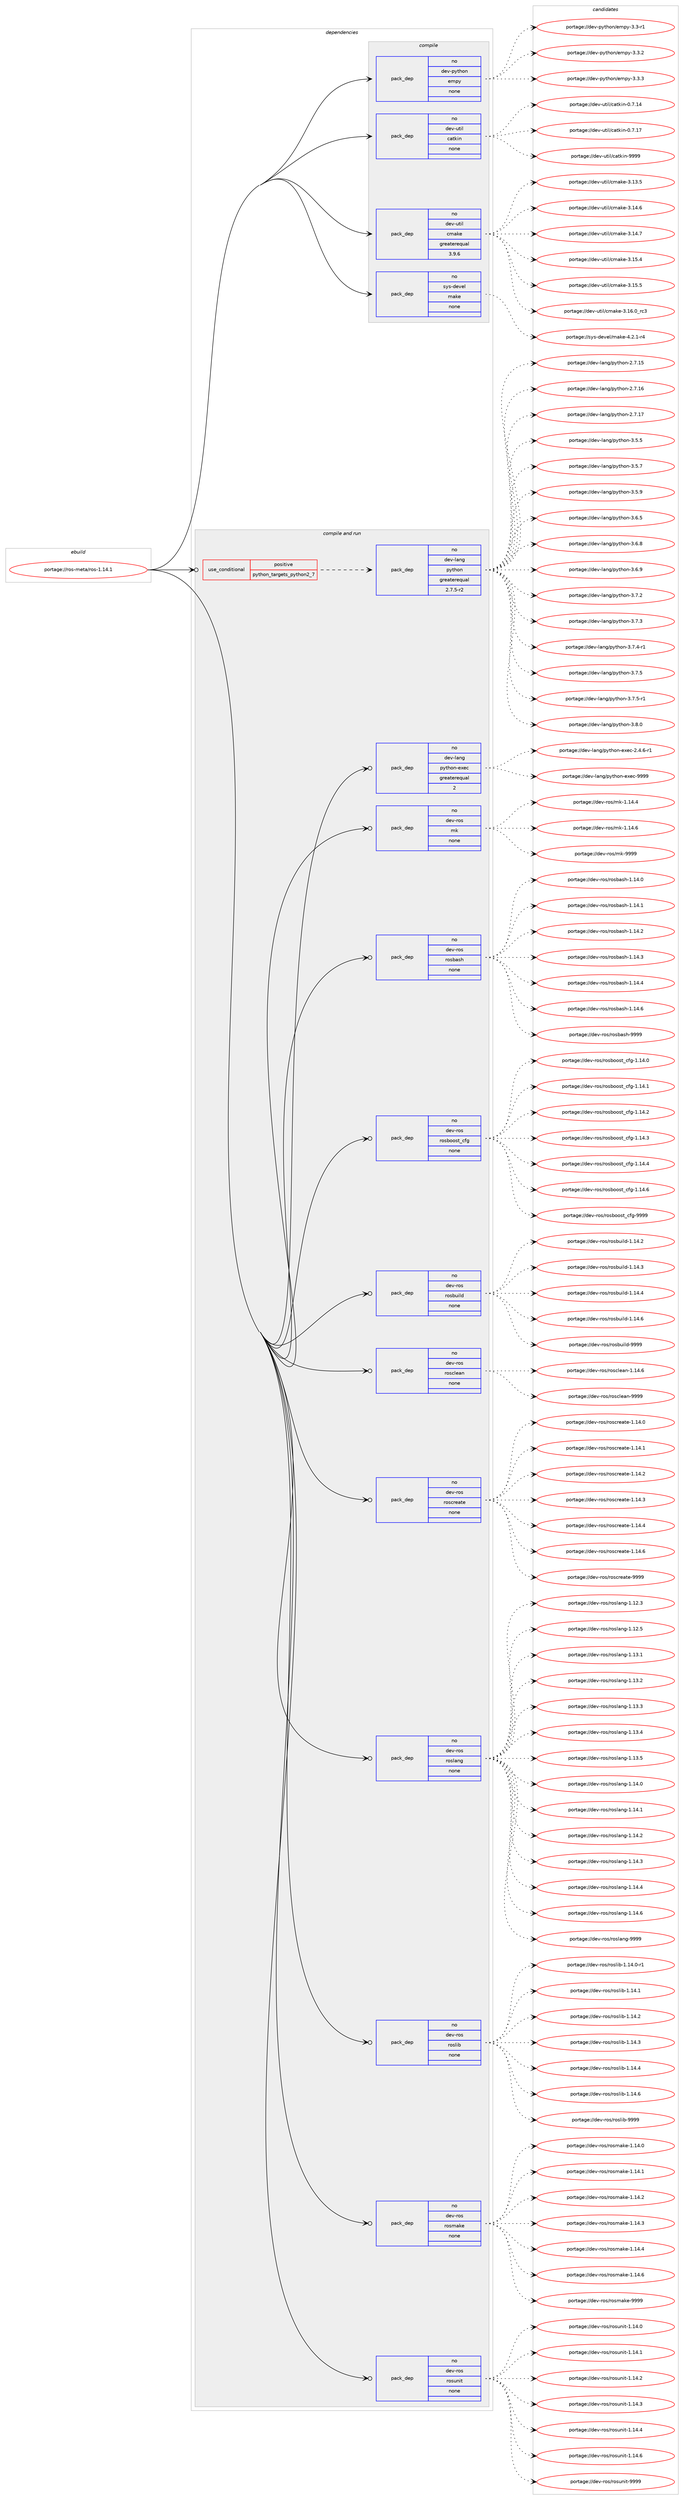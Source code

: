 digraph prolog {

# *************
# Graph options
# *************

newrank=true;
concentrate=true;
compound=true;
graph [rankdir=LR,fontname=Helvetica,fontsize=10,ranksep=1.5];#, ranksep=2.5, nodesep=0.2];
edge  [arrowhead=vee];
node  [fontname=Helvetica,fontsize=10];

# **********
# The ebuild
# **********

subgraph cluster_leftcol {
color=gray;
rank=same;
label=<<i>ebuild</i>>;
id [label="portage://ros-meta/ros-1.14.1", color=red, width=4, href="../ros-meta/ros-1.14.1.svg"];
}

# ****************
# The dependencies
# ****************

subgraph cluster_midcol {
color=gray;
label=<<i>dependencies</i>>;
subgraph cluster_compile {
fillcolor="#eeeeee";
style=filled;
label=<<i>compile</i>>;
subgraph pack279398 {
dependency380734 [label=<<TABLE BORDER="0" CELLBORDER="1" CELLSPACING="0" CELLPADDING="4" WIDTH="220"><TR><TD ROWSPAN="6" CELLPADDING="30">pack_dep</TD></TR><TR><TD WIDTH="110">no</TD></TR><TR><TD>dev-python</TD></TR><TR><TD>empy</TD></TR><TR><TD>none</TD></TR><TR><TD></TD></TR></TABLE>>, shape=none, color=blue];
}
id:e -> dependency380734:w [weight=20,style="solid",arrowhead="vee"];
subgraph pack279399 {
dependency380735 [label=<<TABLE BORDER="0" CELLBORDER="1" CELLSPACING="0" CELLPADDING="4" WIDTH="220"><TR><TD ROWSPAN="6" CELLPADDING="30">pack_dep</TD></TR><TR><TD WIDTH="110">no</TD></TR><TR><TD>dev-util</TD></TR><TR><TD>catkin</TD></TR><TR><TD>none</TD></TR><TR><TD></TD></TR></TABLE>>, shape=none, color=blue];
}
id:e -> dependency380735:w [weight=20,style="solid",arrowhead="vee"];
subgraph pack279400 {
dependency380736 [label=<<TABLE BORDER="0" CELLBORDER="1" CELLSPACING="0" CELLPADDING="4" WIDTH="220"><TR><TD ROWSPAN="6" CELLPADDING="30">pack_dep</TD></TR><TR><TD WIDTH="110">no</TD></TR><TR><TD>dev-util</TD></TR><TR><TD>cmake</TD></TR><TR><TD>greaterequal</TD></TR><TR><TD>3.9.6</TD></TR></TABLE>>, shape=none, color=blue];
}
id:e -> dependency380736:w [weight=20,style="solid",arrowhead="vee"];
subgraph pack279401 {
dependency380737 [label=<<TABLE BORDER="0" CELLBORDER="1" CELLSPACING="0" CELLPADDING="4" WIDTH="220"><TR><TD ROWSPAN="6" CELLPADDING="30">pack_dep</TD></TR><TR><TD WIDTH="110">no</TD></TR><TR><TD>sys-devel</TD></TR><TR><TD>make</TD></TR><TR><TD>none</TD></TR><TR><TD></TD></TR></TABLE>>, shape=none, color=blue];
}
id:e -> dependency380737:w [weight=20,style="solid",arrowhead="vee"];
}
subgraph cluster_compileandrun {
fillcolor="#eeeeee";
style=filled;
label=<<i>compile and run</i>>;
subgraph cond94918 {
dependency380738 [label=<<TABLE BORDER="0" CELLBORDER="1" CELLSPACING="0" CELLPADDING="4"><TR><TD ROWSPAN="3" CELLPADDING="10">use_conditional</TD></TR><TR><TD>positive</TD></TR><TR><TD>python_targets_python2_7</TD></TR></TABLE>>, shape=none, color=red];
subgraph pack279402 {
dependency380739 [label=<<TABLE BORDER="0" CELLBORDER="1" CELLSPACING="0" CELLPADDING="4" WIDTH="220"><TR><TD ROWSPAN="6" CELLPADDING="30">pack_dep</TD></TR><TR><TD WIDTH="110">no</TD></TR><TR><TD>dev-lang</TD></TR><TR><TD>python</TD></TR><TR><TD>greaterequal</TD></TR><TR><TD>2.7.5-r2</TD></TR></TABLE>>, shape=none, color=blue];
}
dependency380738:e -> dependency380739:w [weight=20,style="dashed",arrowhead="vee"];
}
id:e -> dependency380738:w [weight=20,style="solid",arrowhead="odotvee"];
subgraph pack279403 {
dependency380740 [label=<<TABLE BORDER="0" CELLBORDER="1" CELLSPACING="0" CELLPADDING="4" WIDTH="220"><TR><TD ROWSPAN="6" CELLPADDING="30">pack_dep</TD></TR><TR><TD WIDTH="110">no</TD></TR><TR><TD>dev-lang</TD></TR><TR><TD>python-exec</TD></TR><TR><TD>greaterequal</TD></TR><TR><TD>2</TD></TR></TABLE>>, shape=none, color=blue];
}
id:e -> dependency380740:w [weight=20,style="solid",arrowhead="odotvee"];
subgraph pack279404 {
dependency380741 [label=<<TABLE BORDER="0" CELLBORDER="1" CELLSPACING="0" CELLPADDING="4" WIDTH="220"><TR><TD ROWSPAN="6" CELLPADDING="30">pack_dep</TD></TR><TR><TD WIDTH="110">no</TD></TR><TR><TD>dev-ros</TD></TR><TR><TD>mk</TD></TR><TR><TD>none</TD></TR><TR><TD></TD></TR></TABLE>>, shape=none, color=blue];
}
id:e -> dependency380741:w [weight=20,style="solid",arrowhead="odotvee"];
subgraph pack279405 {
dependency380742 [label=<<TABLE BORDER="0" CELLBORDER="1" CELLSPACING="0" CELLPADDING="4" WIDTH="220"><TR><TD ROWSPAN="6" CELLPADDING="30">pack_dep</TD></TR><TR><TD WIDTH="110">no</TD></TR><TR><TD>dev-ros</TD></TR><TR><TD>rosbash</TD></TR><TR><TD>none</TD></TR><TR><TD></TD></TR></TABLE>>, shape=none, color=blue];
}
id:e -> dependency380742:w [weight=20,style="solid",arrowhead="odotvee"];
subgraph pack279406 {
dependency380743 [label=<<TABLE BORDER="0" CELLBORDER="1" CELLSPACING="0" CELLPADDING="4" WIDTH="220"><TR><TD ROWSPAN="6" CELLPADDING="30">pack_dep</TD></TR><TR><TD WIDTH="110">no</TD></TR><TR><TD>dev-ros</TD></TR><TR><TD>rosboost_cfg</TD></TR><TR><TD>none</TD></TR><TR><TD></TD></TR></TABLE>>, shape=none, color=blue];
}
id:e -> dependency380743:w [weight=20,style="solid",arrowhead="odotvee"];
subgraph pack279407 {
dependency380744 [label=<<TABLE BORDER="0" CELLBORDER="1" CELLSPACING="0" CELLPADDING="4" WIDTH="220"><TR><TD ROWSPAN="6" CELLPADDING="30">pack_dep</TD></TR><TR><TD WIDTH="110">no</TD></TR><TR><TD>dev-ros</TD></TR><TR><TD>rosbuild</TD></TR><TR><TD>none</TD></TR><TR><TD></TD></TR></TABLE>>, shape=none, color=blue];
}
id:e -> dependency380744:w [weight=20,style="solid",arrowhead="odotvee"];
subgraph pack279408 {
dependency380745 [label=<<TABLE BORDER="0" CELLBORDER="1" CELLSPACING="0" CELLPADDING="4" WIDTH="220"><TR><TD ROWSPAN="6" CELLPADDING="30">pack_dep</TD></TR><TR><TD WIDTH="110">no</TD></TR><TR><TD>dev-ros</TD></TR><TR><TD>rosclean</TD></TR><TR><TD>none</TD></TR><TR><TD></TD></TR></TABLE>>, shape=none, color=blue];
}
id:e -> dependency380745:w [weight=20,style="solid",arrowhead="odotvee"];
subgraph pack279409 {
dependency380746 [label=<<TABLE BORDER="0" CELLBORDER="1" CELLSPACING="0" CELLPADDING="4" WIDTH="220"><TR><TD ROWSPAN="6" CELLPADDING="30">pack_dep</TD></TR><TR><TD WIDTH="110">no</TD></TR><TR><TD>dev-ros</TD></TR><TR><TD>roscreate</TD></TR><TR><TD>none</TD></TR><TR><TD></TD></TR></TABLE>>, shape=none, color=blue];
}
id:e -> dependency380746:w [weight=20,style="solid",arrowhead="odotvee"];
subgraph pack279410 {
dependency380747 [label=<<TABLE BORDER="0" CELLBORDER="1" CELLSPACING="0" CELLPADDING="4" WIDTH="220"><TR><TD ROWSPAN="6" CELLPADDING="30">pack_dep</TD></TR><TR><TD WIDTH="110">no</TD></TR><TR><TD>dev-ros</TD></TR><TR><TD>roslang</TD></TR><TR><TD>none</TD></TR><TR><TD></TD></TR></TABLE>>, shape=none, color=blue];
}
id:e -> dependency380747:w [weight=20,style="solid",arrowhead="odotvee"];
subgraph pack279411 {
dependency380748 [label=<<TABLE BORDER="0" CELLBORDER="1" CELLSPACING="0" CELLPADDING="4" WIDTH="220"><TR><TD ROWSPAN="6" CELLPADDING="30">pack_dep</TD></TR><TR><TD WIDTH="110">no</TD></TR><TR><TD>dev-ros</TD></TR><TR><TD>roslib</TD></TR><TR><TD>none</TD></TR><TR><TD></TD></TR></TABLE>>, shape=none, color=blue];
}
id:e -> dependency380748:w [weight=20,style="solid",arrowhead="odotvee"];
subgraph pack279412 {
dependency380749 [label=<<TABLE BORDER="0" CELLBORDER="1" CELLSPACING="0" CELLPADDING="4" WIDTH="220"><TR><TD ROWSPAN="6" CELLPADDING="30">pack_dep</TD></TR><TR><TD WIDTH="110">no</TD></TR><TR><TD>dev-ros</TD></TR><TR><TD>rosmake</TD></TR><TR><TD>none</TD></TR><TR><TD></TD></TR></TABLE>>, shape=none, color=blue];
}
id:e -> dependency380749:w [weight=20,style="solid",arrowhead="odotvee"];
subgraph pack279413 {
dependency380750 [label=<<TABLE BORDER="0" CELLBORDER="1" CELLSPACING="0" CELLPADDING="4" WIDTH="220"><TR><TD ROWSPAN="6" CELLPADDING="30">pack_dep</TD></TR><TR><TD WIDTH="110">no</TD></TR><TR><TD>dev-ros</TD></TR><TR><TD>rosunit</TD></TR><TR><TD>none</TD></TR><TR><TD></TD></TR></TABLE>>, shape=none, color=blue];
}
id:e -> dependency380750:w [weight=20,style="solid",arrowhead="odotvee"];
}
subgraph cluster_run {
fillcolor="#eeeeee";
style=filled;
label=<<i>run</i>>;
}
}

# **************
# The candidates
# **************

subgraph cluster_choices {
rank=same;
color=gray;
label=<<i>candidates</i>>;

subgraph choice279398 {
color=black;
nodesep=1;
choiceportage1001011184511212111610411111047101109112121455146514511449 [label="portage://dev-python/empy-3.3-r1", color=red, width=4,href="../dev-python/empy-3.3-r1.svg"];
choiceportage1001011184511212111610411111047101109112121455146514650 [label="portage://dev-python/empy-3.3.2", color=red, width=4,href="../dev-python/empy-3.3.2.svg"];
choiceportage1001011184511212111610411111047101109112121455146514651 [label="portage://dev-python/empy-3.3.3", color=red, width=4,href="../dev-python/empy-3.3.3.svg"];
dependency380734:e -> choiceportage1001011184511212111610411111047101109112121455146514511449:w [style=dotted,weight="100"];
dependency380734:e -> choiceportage1001011184511212111610411111047101109112121455146514650:w [style=dotted,weight="100"];
dependency380734:e -> choiceportage1001011184511212111610411111047101109112121455146514651:w [style=dotted,weight="100"];
}
subgraph choice279399 {
color=black;
nodesep=1;
choiceportage1001011184511711610510847999711610710511045484655464952 [label="portage://dev-util/catkin-0.7.14", color=red, width=4,href="../dev-util/catkin-0.7.14.svg"];
choiceportage1001011184511711610510847999711610710511045484655464955 [label="portage://dev-util/catkin-0.7.17", color=red, width=4,href="../dev-util/catkin-0.7.17.svg"];
choiceportage100101118451171161051084799971161071051104557575757 [label="portage://dev-util/catkin-9999", color=red, width=4,href="../dev-util/catkin-9999.svg"];
dependency380735:e -> choiceportage1001011184511711610510847999711610710511045484655464952:w [style=dotted,weight="100"];
dependency380735:e -> choiceportage1001011184511711610510847999711610710511045484655464955:w [style=dotted,weight="100"];
dependency380735:e -> choiceportage100101118451171161051084799971161071051104557575757:w [style=dotted,weight="100"];
}
subgraph choice279400 {
color=black;
nodesep=1;
choiceportage1001011184511711610510847991099710710145514649514653 [label="portage://dev-util/cmake-3.13.5", color=red, width=4,href="../dev-util/cmake-3.13.5.svg"];
choiceportage1001011184511711610510847991099710710145514649524654 [label="portage://dev-util/cmake-3.14.6", color=red, width=4,href="../dev-util/cmake-3.14.6.svg"];
choiceportage1001011184511711610510847991099710710145514649524655 [label="portage://dev-util/cmake-3.14.7", color=red, width=4,href="../dev-util/cmake-3.14.7.svg"];
choiceportage1001011184511711610510847991099710710145514649534652 [label="portage://dev-util/cmake-3.15.4", color=red, width=4,href="../dev-util/cmake-3.15.4.svg"];
choiceportage1001011184511711610510847991099710710145514649534653 [label="portage://dev-util/cmake-3.15.5", color=red, width=4,href="../dev-util/cmake-3.15.5.svg"];
choiceportage1001011184511711610510847991099710710145514649544648951149951 [label="portage://dev-util/cmake-3.16.0_rc3", color=red, width=4,href="../dev-util/cmake-3.16.0_rc3.svg"];
dependency380736:e -> choiceportage1001011184511711610510847991099710710145514649514653:w [style=dotted,weight="100"];
dependency380736:e -> choiceportage1001011184511711610510847991099710710145514649524654:w [style=dotted,weight="100"];
dependency380736:e -> choiceportage1001011184511711610510847991099710710145514649524655:w [style=dotted,weight="100"];
dependency380736:e -> choiceportage1001011184511711610510847991099710710145514649534652:w [style=dotted,weight="100"];
dependency380736:e -> choiceportage1001011184511711610510847991099710710145514649534653:w [style=dotted,weight="100"];
dependency380736:e -> choiceportage1001011184511711610510847991099710710145514649544648951149951:w [style=dotted,weight="100"];
}
subgraph choice279401 {
color=black;
nodesep=1;
choiceportage1151211154510010111810110847109971071014552465046494511452 [label="portage://sys-devel/make-4.2.1-r4", color=red, width=4,href="../sys-devel/make-4.2.1-r4.svg"];
dependency380737:e -> choiceportage1151211154510010111810110847109971071014552465046494511452:w [style=dotted,weight="100"];
}
subgraph choice279402 {
color=black;
nodesep=1;
choiceportage10010111845108971101034711212111610411111045504655464953 [label="portage://dev-lang/python-2.7.15", color=red, width=4,href="../dev-lang/python-2.7.15.svg"];
choiceportage10010111845108971101034711212111610411111045504655464954 [label="portage://dev-lang/python-2.7.16", color=red, width=4,href="../dev-lang/python-2.7.16.svg"];
choiceportage10010111845108971101034711212111610411111045504655464955 [label="portage://dev-lang/python-2.7.17", color=red, width=4,href="../dev-lang/python-2.7.17.svg"];
choiceportage100101118451089711010347112121116104111110455146534653 [label="portage://dev-lang/python-3.5.5", color=red, width=4,href="../dev-lang/python-3.5.5.svg"];
choiceportage100101118451089711010347112121116104111110455146534655 [label="portage://dev-lang/python-3.5.7", color=red, width=4,href="../dev-lang/python-3.5.7.svg"];
choiceportage100101118451089711010347112121116104111110455146534657 [label="portage://dev-lang/python-3.5.9", color=red, width=4,href="../dev-lang/python-3.5.9.svg"];
choiceportage100101118451089711010347112121116104111110455146544653 [label="portage://dev-lang/python-3.6.5", color=red, width=4,href="../dev-lang/python-3.6.5.svg"];
choiceportage100101118451089711010347112121116104111110455146544656 [label="portage://dev-lang/python-3.6.8", color=red, width=4,href="../dev-lang/python-3.6.8.svg"];
choiceportage100101118451089711010347112121116104111110455146544657 [label="portage://dev-lang/python-3.6.9", color=red, width=4,href="../dev-lang/python-3.6.9.svg"];
choiceportage100101118451089711010347112121116104111110455146554650 [label="portage://dev-lang/python-3.7.2", color=red, width=4,href="../dev-lang/python-3.7.2.svg"];
choiceportage100101118451089711010347112121116104111110455146554651 [label="portage://dev-lang/python-3.7.3", color=red, width=4,href="../dev-lang/python-3.7.3.svg"];
choiceportage1001011184510897110103471121211161041111104551465546524511449 [label="portage://dev-lang/python-3.7.4-r1", color=red, width=4,href="../dev-lang/python-3.7.4-r1.svg"];
choiceportage100101118451089711010347112121116104111110455146554653 [label="portage://dev-lang/python-3.7.5", color=red, width=4,href="../dev-lang/python-3.7.5.svg"];
choiceportage1001011184510897110103471121211161041111104551465546534511449 [label="portage://dev-lang/python-3.7.5-r1", color=red, width=4,href="../dev-lang/python-3.7.5-r1.svg"];
choiceportage100101118451089711010347112121116104111110455146564648 [label="portage://dev-lang/python-3.8.0", color=red, width=4,href="../dev-lang/python-3.8.0.svg"];
dependency380739:e -> choiceportage10010111845108971101034711212111610411111045504655464953:w [style=dotted,weight="100"];
dependency380739:e -> choiceportage10010111845108971101034711212111610411111045504655464954:w [style=dotted,weight="100"];
dependency380739:e -> choiceportage10010111845108971101034711212111610411111045504655464955:w [style=dotted,weight="100"];
dependency380739:e -> choiceportage100101118451089711010347112121116104111110455146534653:w [style=dotted,weight="100"];
dependency380739:e -> choiceportage100101118451089711010347112121116104111110455146534655:w [style=dotted,weight="100"];
dependency380739:e -> choiceportage100101118451089711010347112121116104111110455146534657:w [style=dotted,weight="100"];
dependency380739:e -> choiceportage100101118451089711010347112121116104111110455146544653:w [style=dotted,weight="100"];
dependency380739:e -> choiceportage100101118451089711010347112121116104111110455146544656:w [style=dotted,weight="100"];
dependency380739:e -> choiceportage100101118451089711010347112121116104111110455146544657:w [style=dotted,weight="100"];
dependency380739:e -> choiceportage100101118451089711010347112121116104111110455146554650:w [style=dotted,weight="100"];
dependency380739:e -> choiceportage100101118451089711010347112121116104111110455146554651:w [style=dotted,weight="100"];
dependency380739:e -> choiceportage1001011184510897110103471121211161041111104551465546524511449:w [style=dotted,weight="100"];
dependency380739:e -> choiceportage100101118451089711010347112121116104111110455146554653:w [style=dotted,weight="100"];
dependency380739:e -> choiceportage1001011184510897110103471121211161041111104551465546534511449:w [style=dotted,weight="100"];
dependency380739:e -> choiceportage100101118451089711010347112121116104111110455146564648:w [style=dotted,weight="100"];
}
subgraph choice279403 {
color=black;
nodesep=1;
choiceportage10010111845108971101034711212111610411111045101120101994550465246544511449 [label="portage://dev-lang/python-exec-2.4.6-r1", color=red, width=4,href="../dev-lang/python-exec-2.4.6-r1.svg"];
choiceportage10010111845108971101034711212111610411111045101120101994557575757 [label="portage://dev-lang/python-exec-9999", color=red, width=4,href="../dev-lang/python-exec-9999.svg"];
dependency380740:e -> choiceportage10010111845108971101034711212111610411111045101120101994550465246544511449:w [style=dotted,weight="100"];
dependency380740:e -> choiceportage10010111845108971101034711212111610411111045101120101994557575757:w [style=dotted,weight="100"];
}
subgraph choice279404 {
color=black;
nodesep=1;
choiceportage100101118451141111154710910745494649524652 [label="portage://dev-ros/mk-1.14.4", color=red, width=4,href="../dev-ros/mk-1.14.4.svg"];
choiceportage100101118451141111154710910745494649524654 [label="portage://dev-ros/mk-1.14.6", color=red, width=4,href="../dev-ros/mk-1.14.6.svg"];
choiceportage10010111845114111115471091074557575757 [label="portage://dev-ros/mk-9999", color=red, width=4,href="../dev-ros/mk-9999.svg"];
dependency380741:e -> choiceportage100101118451141111154710910745494649524652:w [style=dotted,weight="100"];
dependency380741:e -> choiceportage100101118451141111154710910745494649524654:w [style=dotted,weight="100"];
dependency380741:e -> choiceportage10010111845114111115471091074557575757:w [style=dotted,weight="100"];
}
subgraph choice279405 {
color=black;
nodesep=1;
choiceportage1001011184511411111547114111115989711510445494649524648 [label="portage://dev-ros/rosbash-1.14.0", color=red, width=4,href="../dev-ros/rosbash-1.14.0.svg"];
choiceportage1001011184511411111547114111115989711510445494649524649 [label="portage://dev-ros/rosbash-1.14.1", color=red, width=4,href="../dev-ros/rosbash-1.14.1.svg"];
choiceportage1001011184511411111547114111115989711510445494649524650 [label="portage://dev-ros/rosbash-1.14.2", color=red, width=4,href="../dev-ros/rosbash-1.14.2.svg"];
choiceportage1001011184511411111547114111115989711510445494649524651 [label="portage://dev-ros/rosbash-1.14.3", color=red, width=4,href="../dev-ros/rosbash-1.14.3.svg"];
choiceportage1001011184511411111547114111115989711510445494649524652 [label="portage://dev-ros/rosbash-1.14.4", color=red, width=4,href="../dev-ros/rosbash-1.14.4.svg"];
choiceportage1001011184511411111547114111115989711510445494649524654 [label="portage://dev-ros/rosbash-1.14.6", color=red, width=4,href="../dev-ros/rosbash-1.14.6.svg"];
choiceportage100101118451141111154711411111598971151044557575757 [label="portage://dev-ros/rosbash-9999", color=red, width=4,href="../dev-ros/rosbash-9999.svg"];
dependency380742:e -> choiceportage1001011184511411111547114111115989711510445494649524648:w [style=dotted,weight="100"];
dependency380742:e -> choiceportage1001011184511411111547114111115989711510445494649524649:w [style=dotted,weight="100"];
dependency380742:e -> choiceportage1001011184511411111547114111115989711510445494649524650:w [style=dotted,weight="100"];
dependency380742:e -> choiceportage1001011184511411111547114111115989711510445494649524651:w [style=dotted,weight="100"];
dependency380742:e -> choiceportage1001011184511411111547114111115989711510445494649524652:w [style=dotted,weight="100"];
dependency380742:e -> choiceportage1001011184511411111547114111115989711510445494649524654:w [style=dotted,weight="100"];
dependency380742:e -> choiceportage100101118451141111154711411111598971151044557575757:w [style=dotted,weight="100"];
}
subgraph choice279406 {
color=black;
nodesep=1;
choiceportage100101118451141111154711411111598111111115116959910210345494649524648 [label="portage://dev-ros/rosboost_cfg-1.14.0", color=red, width=4,href="../dev-ros/rosboost_cfg-1.14.0.svg"];
choiceportage100101118451141111154711411111598111111115116959910210345494649524649 [label="portage://dev-ros/rosboost_cfg-1.14.1", color=red, width=4,href="../dev-ros/rosboost_cfg-1.14.1.svg"];
choiceportage100101118451141111154711411111598111111115116959910210345494649524650 [label="portage://dev-ros/rosboost_cfg-1.14.2", color=red, width=4,href="../dev-ros/rosboost_cfg-1.14.2.svg"];
choiceportage100101118451141111154711411111598111111115116959910210345494649524651 [label="portage://dev-ros/rosboost_cfg-1.14.3", color=red, width=4,href="../dev-ros/rosboost_cfg-1.14.3.svg"];
choiceportage100101118451141111154711411111598111111115116959910210345494649524652 [label="portage://dev-ros/rosboost_cfg-1.14.4", color=red, width=4,href="../dev-ros/rosboost_cfg-1.14.4.svg"];
choiceportage100101118451141111154711411111598111111115116959910210345494649524654 [label="portage://dev-ros/rosboost_cfg-1.14.6", color=red, width=4,href="../dev-ros/rosboost_cfg-1.14.6.svg"];
choiceportage10010111845114111115471141111159811111111511695991021034557575757 [label="portage://dev-ros/rosboost_cfg-9999", color=red, width=4,href="../dev-ros/rosboost_cfg-9999.svg"];
dependency380743:e -> choiceportage100101118451141111154711411111598111111115116959910210345494649524648:w [style=dotted,weight="100"];
dependency380743:e -> choiceportage100101118451141111154711411111598111111115116959910210345494649524649:w [style=dotted,weight="100"];
dependency380743:e -> choiceportage100101118451141111154711411111598111111115116959910210345494649524650:w [style=dotted,weight="100"];
dependency380743:e -> choiceportage100101118451141111154711411111598111111115116959910210345494649524651:w [style=dotted,weight="100"];
dependency380743:e -> choiceportage100101118451141111154711411111598111111115116959910210345494649524652:w [style=dotted,weight="100"];
dependency380743:e -> choiceportage100101118451141111154711411111598111111115116959910210345494649524654:w [style=dotted,weight="100"];
dependency380743:e -> choiceportage10010111845114111115471141111159811111111511695991021034557575757:w [style=dotted,weight="100"];
}
subgraph choice279407 {
color=black;
nodesep=1;
choiceportage10010111845114111115471141111159811710510810045494649524650 [label="portage://dev-ros/rosbuild-1.14.2", color=red, width=4,href="../dev-ros/rosbuild-1.14.2.svg"];
choiceportage10010111845114111115471141111159811710510810045494649524651 [label="portage://dev-ros/rosbuild-1.14.3", color=red, width=4,href="../dev-ros/rosbuild-1.14.3.svg"];
choiceportage10010111845114111115471141111159811710510810045494649524652 [label="portage://dev-ros/rosbuild-1.14.4", color=red, width=4,href="../dev-ros/rosbuild-1.14.4.svg"];
choiceportage10010111845114111115471141111159811710510810045494649524654 [label="portage://dev-ros/rosbuild-1.14.6", color=red, width=4,href="../dev-ros/rosbuild-1.14.6.svg"];
choiceportage1001011184511411111547114111115981171051081004557575757 [label="portage://dev-ros/rosbuild-9999", color=red, width=4,href="../dev-ros/rosbuild-9999.svg"];
dependency380744:e -> choiceportage10010111845114111115471141111159811710510810045494649524650:w [style=dotted,weight="100"];
dependency380744:e -> choiceportage10010111845114111115471141111159811710510810045494649524651:w [style=dotted,weight="100"];
dependency380744:e -> choiceportage10010111845114111115471141111159811710510810045494649524652:w [style=dotted,weight="100"];
dependency380744:e -> choiceportage10010111845114111115471141111159811710510810045494649524654:w [style=dotted,weight="100"];
dependency380744:e -> choiceportage1001011184511411111547114111115981171051081004557575757:w [style=dotted,weight="100"];
}
subgraph choice279408 {
color=black;
nodesep=1;
choiceportage1001011184511411111547114111115991081019711045494649524654 [label="portage://dev-ros/rosclean-1.14.6", color=red, width=4,href="../dev-ros/rosclean-1.14.6.svg"];
choiceportage100101118451141111154711411111599108101971104557575757 [label="portage://dev-ros/rosclean-9999", color=red, width=4,href="../dev-ros/rosclean-9999.svg"];
dependency380745:e -> choiceportage1001011184511411111547114111115991081019711045494649524654:w [style=dotted,weight="100"];
dependency380745:e -> choiceportage100101118451141111154711411111599108101971104557575757:w [style=dotted,weight="100"];
}
subgraph choice279409 {
color=black;
nodesep=1;
choiceportage1001011184511411111547114111115991141019711610145494649524648 [label="portage://dev-ros/roscreate-1.14.0", color=red, width=4,href="../dev-ros/roscreate-1.14.0.svg"];
choiceportage1001011184511411111547114111115991141019711610145494649524649 [label="portage://dev-ros/roscreate-1.14.1", color=red, width=4,href="../dev-ros/roscreate-1.14.1.svg"];
choiceportage1001011184511411111547114111115991141019711610145494649524650 [label="portage://dev-ros/roscreate-1.14.2", color=red, width=4,href="../dev-ros/roscreate-1.14.2.svg"];
choiceportage1001011184511411111547114111115991141019711610145494649524651 [label="portage://dev-ros/roscreate-1.14.3", color=red, width=4,href="../dev-ros/roscreate-1.14.3.svg"];
choiceportage1001011184511411111547114111115991141019711610145494649524652 [label="portage://dev-ros/roscreate-1.14.4", color=red, width=4,href="../dev-ros/roscreate-1.14.4.svg"];
choiceportage1001011184511411111547114111115991141019711610145494649524654 [label="portage://dev-ros/roscreate-1.14.6", color=red, width=4,href="../dev-ros/roscreate-1.14.6.svg"];
choiceportage100101118451141111154711411111599114101971161014557575757 [label="portage://dev-ros/roscreate-9999", color=red, width=4,href="../dev-ros/roscreate-9999.svg"];
dependency380746:e -> choiceportage1001011184511411111547114111115991141019711610145494649524648:w [style=dotted,weight="100"];
dependency380746:e -> choiceportage1001011184511411111547114111115991141019711610145494649524649:w [style=dotted,weight="100"];
dependency380746:e -> choiceportage1001011184511411111547114111115991141019711610145494649524650:w [style=dotted,weight="100"];
dependency380746:e -> choiceportage1001011184511411111547114111115991141019711610145494649524651:w [style=dotted,weight="100"];
dependency380746:e -> choiceportage1001011184511411111547114111115991141019711610145494649524652:w [style=dotted,weight="100"];
dependency380746:e -> choiceportage1001011184511411111547114111115991141019711610145494649524654:w [style=dotted,weight="100"];
dependency380746:e -> choiceportage100101118451141111154711411111599114101971161014557575757:w [style=dotted,weight="100"];
}
subgraph choice279410 {
color=black;
nodesep=1;
choiceportage10010111845114111115471141111151089711010345494649504651 [label="portage://dev-ros/roslang-1.12.3", color=red, width=4,href="../dev-ros/roslang-1.12.3.svg"];
choiceportage10010111845114111115471141111151089711010345494649504653 [label="portage://dev-ros/roslang-1.12.5", color=red, width=4,href="../dev-ros/roslang-1.12.5.svg"];
choiceportage10010111845114111115471141111151089711010345494649514649 [label="portage://dev-ros/roslang-1.13.1", color=red, width=4,href="../dev-ros/roslang-1.13.1.svg"];
choiceportage10010111845114111115471141111151089711010345494649514650 [label="portage://dev-ros/roslang-1.13.2", color=red, width=4,href="../dev-ros/roslang-1.13.2.svg"];
choiceportage10010111845114111115471141111151089711010345494649514651 [label="portage://dev-ros/roslang-1.13.3", color=red, width=4,href="../dev-ros/roslang-1.13.3.svg"];
choiceportage10010111845114111115471141111151089711010345494649514652 [label="portage://dev-ros/roslang-1.13.4", color=red, width=4,href="../dev-ros/roslang-1.13.4.svg"];
choiceportage10010111845114111115471141111151089711010345494649514653 [label="portage://dev-ros/roslang-1.13.5", color=red, width=4,href="../dev-ros/roslang-1.13.5.svg"];
choiceportage10010111845114111115471141111151089711010345494649524648 [label="portage://dev-ros/roslang-1.14.0", color=red, width=4,href="../dev-ros/roslang-1.14.0.svg"];
choiceportage10010111845114111115471141111151089711010345494649524649 [label="portage://dev-ros/roslang-1.14.1", color=red, width=4,href="../dev-ros/roslang-1.14.1.svg"];
choiceportage10010111845114111115471141111151089711010345494649524650 [label="portage://dev-ros/roslang-1.14.2", color=red, width=4,href="../dev-ros/roslang-1.14.2.svg"];
choiceportage10010111845114111115471141111151089711010345494649524651 [label="portage://dev-ros/roslang-1.14.3", color=red, width=4,href="../dev-ros/roslang-1.14.3.svg"];
choiceportage10010111845114111115471141111151089711010345494649524652 [label="portage://dev-ros/roslang-1.14.4", color=red, width=4,href="../dev-ros/roslang-1.14.4.svg"];
choiceportage10010111845114111115471141111151089711010345494649524654 [label="portage://dev-ros/roslang-1.14.6", color=red, width=4,href="../dev-ros/roslang-1.14.6.svg"];
choiceportage1001011184511411111547114111115108971101034557575757 [label="portage://dev-ros/roslang-9999", color=red, width=4,href="../dev-ros/roslang-9999.svg"];
dependency380747:e -> choiceportage10010111845114111115471141111151089711010345494649504651:w [style=dotted,weight="100"];
dependency380747:e -> choiceportage10010111845114111115471141111151089711010345494649504653:w [style=dotted,weight="100"];
dependency380747:e -> choiceportage10010111845114111115471141111151089711010345494649514649:w [style=dotted,weight="100"];
dependency380747:e -> choiceportage10010111845114111115471141111151089711010345494649514650:w [style=dotted,weight="100"];
dependency380747:e -> choiceportage10010111845114111115471141111151089711010345494649514651:w [style=dotted,weight="100"];
dependency380747:e -> choiceportage10010111845114111115471141111151089711010345494649514652:w [style=dotted,weight="100"];
dependency380747:e -> choiceportage10010111845114111115471141111151089711010345494649514653:w [style=dotted,weight="100"];
dependency380747:e -> choiceportage10010111845114111115471141111151089711010345494649524648:w [style=dotted,weight="100"];
dependency380747:e -> choiceportage10010111845114111115471141111151089711010345494649524649:w [style=dotted,weight="100"];
dependency380747:e -> choiceportage10010111845114111115471141111151089711010345494649524650:w [style=dotted,weight="100"];
dependency380747:e -> choiceportage10010111845114111115471141111151089711010345494649524651:w [style=dotted,weight="100"];
dependency380747:e -> choiceportage10010111845114111115471141111151089711010345494649524652:w [style=dotted,weight="100"];
dependency380747:e -> choiceportage10010111845114111115471141111151089711010345494649524654:w [style=dotted,weight="100"];
dependency380747:e -> choiceportage1001011184511411111547114111115108971101034557575757:w [style=dotted,weight="100"];
}
subgraph choice279411 {
color=black;
nodesep=1;
choiceportage100101118451141111154711411111510810598454946495246484511449 [label="portage://dev-ros/roslib-1.14.0-r1", color=red, width=4,href="../dev-ros/roslib-1.14.0-r1.svg"];
choiceportage10010111845114111115471141111151081059845494649524649 [label="portage://dev-ros/roslib-1.14.1", color=red, width=4,href="../dev-ros/roslib-1.14.1.svg"];
choiceportage10010111845114111115471141111151081059845494649524650 [label="portage://dev-ros/roslib-1.14.2", color=red, width=4,href="../dev-ros/roslib-1.14.2.svg"];
choiceportage10010111845114111115471141111151081059845494649524651 [label="portage://dev-ros/roslib-1.14.3", color=red, width=4,href="../dev-ros/roslib-1.14.3.svg"];
choiceportage10010111845114111115471141111151081059845494649524652 [label="portage://dev-ros/roslib-1.14.4", color=red, width=4,href="../dev-ros/roslib-1.14.4.svg"];
choiceportage10010111845114111115471141111151081059845494649524654 [label="portage://dev-ros/roslib-1.14.6", color=red, width=4,href="../dev-ros/roslib-1.14.6.svg"];
choiceportage1001011184511411111547114111115108105984557575757 [label="portage://dev-ros/roslib-9999", color=red, width=4,href="../dev-ros/roslib-9999.svg"];
dependency380748:e -> choiceportage100101118451141111154711411111510810598454946495246484511449:w [style=dotted,weight="100"];
dependency380748:e -> choiceportage10010111845114111115471141111151081059845494649524649:w [style=dotted,weight="100"];
dependency380748:e -> choiceportage10010111845114111115471141111151081059845494649524650:w [style=dotted,weight="100"];
dependency380748:e -> choiceportage10010111845114111115471141111151081059845494649524651:w [style=dotted,weight="100"];
dependency380748:e -> choiceportage10010111845114111115471141111151081059845494649524652:w [style=dotted,weight="100"];
dependency380748:e -> choiceportage10010111845114111115471141111151081059845494649524654:w [style=dotted,weight="100"];
dependency380748:e -> choiceportage1001011184511411111547114111115108105984557575757:w [style=dotted,weight="100"];
}
subgraph choice279412 {
color=black;
nodesep=1;
choiceportage10010111845114111115471141111151099710710145494649524648 [label="portage://dev-ros/rosmake-1.14.0", color=red, width=4,href="../dev-ros/rosmake-1.14.0.svg"];
choiceportage10010111845114111115471141111151099710710145494649524649 [label="portage://dev-ros/rosmake-1.14.1", color=red, width=4,href="../dev-ros/rosmake-1.14.1.svg"];
choiceportage10010111845114111115471141111151099710710145494649524650 [label="portage://dev-ros/rosmake-1.14.2", color=red, width=4,href="../dev-ros/rosmake-1.14.2.svg"];
choiceportage10010111845114111115471141111151099710710145494649524651 [label="portage://dev-ros/rosmake-1.14.3", color=red, width=4,href="../dev-ros/rosmake-1.14.3.svg"];
choiceportage10010111845114111115471141111151099710710145494649524652 [label="portage://dev-ros/rosmake-1.14.4", color=red, width=4,href="../dev-ros/rosmake-1.14.4.svg"];
choiceportage10010111845114111115471141111151099710710145494649524654 [label="portage://dev-ros/rosmake-1.14.6", color=red, width=4,href="../dev-ros/rosmake-1.14.6.svg"];
choiceportage1001011184511411111547114111115109971071014557575757 [label="portage://dev-ros/rosmake-9999", color=red, width=4,href="../dev-ros/rosmake-9999.svg"];
dependency380749:e -> choiceportage10010111845114111115471141111151099710710145494649524648:w [style=dotted,weight="100"];
dependency380749:e -> choiceportage10010111845114111115471141111151099710710145494649524649:w [style=dotted,weight="100"];
dependency380749:e -> choiceportage10010111845114111115471141111151099710710145494649524650:w [style=dotted,weight="100"];
dependency380749:e -> choiceportage10010111845114111115471141111151099710710145494649524651:w [style=dotted,weight="100"];
dependency380749:e -> choiceportage10010111845114111115471141111151099710710145494649524652:w [style=dotted,weight="100"];
dependency380749:e -> choiceportage10010111845114111115471141111151099710710145494649524654:w [style=dotted,weight="100"];
dependency380749:e -> choiceportage1001011184511411111547114111115109971071014557575757:w [style=dotted,weight="100"];
}
subgraph choice279413 {
color=black;
nodesep=1;
choiceportage100101118451141111154711411111511711010511645494649524648 [label="portage://dev-ros/rosunit-1.14.0", color=red, width=4,href="../dev-ros/rosunit-1.14.0.svg"];
choiceportage100101118451141111154711411111511711010511645494649524649 [label="portage://dev-ros/rosunit-1.14.1", color=red, width=4,href="../dev-ros/rosunit-1.14.1.svg"];
choiceportage100101118451141111154711411111511711010511645494649524650 [label="portage://dev-ros/rosunit-1.14.2", color=red, width=4,href="../dev-ros/rosunit-1.14.2.svg"];
choiceportage100101118451141111154711411111511711010511645494649524651 [label="portage://dev-ros/rosunit-1.14.3", color=red, width=4,href="../dev-ros/rosunit-1.14.3.svg"];
choiceportage100101118451141111154711411111511711010511645494649524652 [label="portage://dev-ros/rosunit-1.14.4", color=red, width=4,href="../dev-ros/rosunit-1.14.4.svg"];
choiceportage100101118451141111154711411111511711010511645494649524654 [label="portage://dev-ros/rosunit-1.14.6", color=red, width=4,href="../dev-ros/rosunit-1.14.6.svg"];
choiceportage10010111845114111115471141111151171101051164557575757 [label="portage://dev-ros/rosunit-9999", color=red, width=4,href="../dev-ros/rosunit-9999.svg"];
dependency380750:e -> choiceportage100101118451141111154711411111511711010511645494649524648:w [style=dotted,weight="100"];
dependency380750:e -> choiceportage100101118451141111154711411111511711010511645494649524649:w [style=dotted,weight="100"];
dependency380750:e -> choiceportage100101118451141111154711411111511711010511645494649524650:w [style=dotted,weight="100"];
dependency380750:e -> choiceportage100101118451141111154711411111511711010511645494649524651:w [style=dotted,weight="100"];
dependency380750:e -> choiceportage100101118451141111154711411111511711010511645494649524652:w [style=dotted,weight="100"];
dependency380750:e -> choiceportage100101118451141111154711411111511711010511645494649524654:w [style=dotted,weight="100"];
dependency380750:e -> choiceportage10010111845114111115471141111151171101051164557575757:w [style=dotted,weight="100"];
}
}

}
